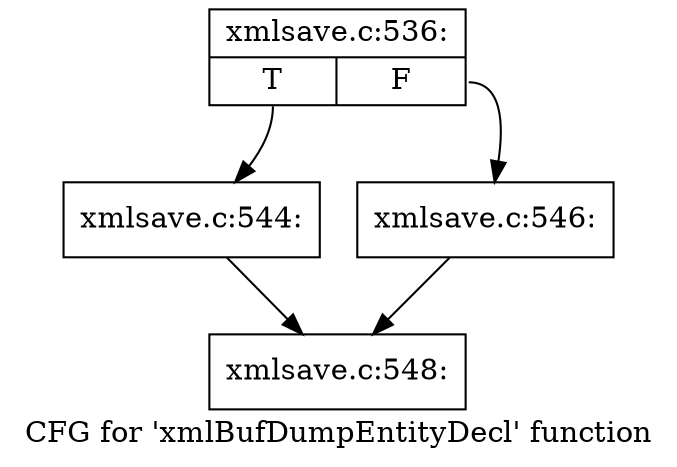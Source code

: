 digraph "CFG for 'xmlBufDumpEntityDecl' function" {
	label="CFG for 'xmlBufDumpEntityDecl' function";

	Node0x5694220 [shape=record,label="{xmlsave.c:536:|{<s0>T|<s1>F}}"];
	Node0x5694220:s0 -> Node0x56978c0;
	Node0x5694220:s1 -> Node0x5697910;
	Node0x56978c0 [shape=record,label="{xmlsave.c:544:}"];
	Node0x56978c0 -> Node0x5691f90;
	Node0x5697910 [shape=record,label="{xmlsave.c:546:}"];
	Node0x5697910 -> Node0x5691f90;
	Node0x5691f90 [shape=record,label="{xmlsave.c:548:}"];
}

